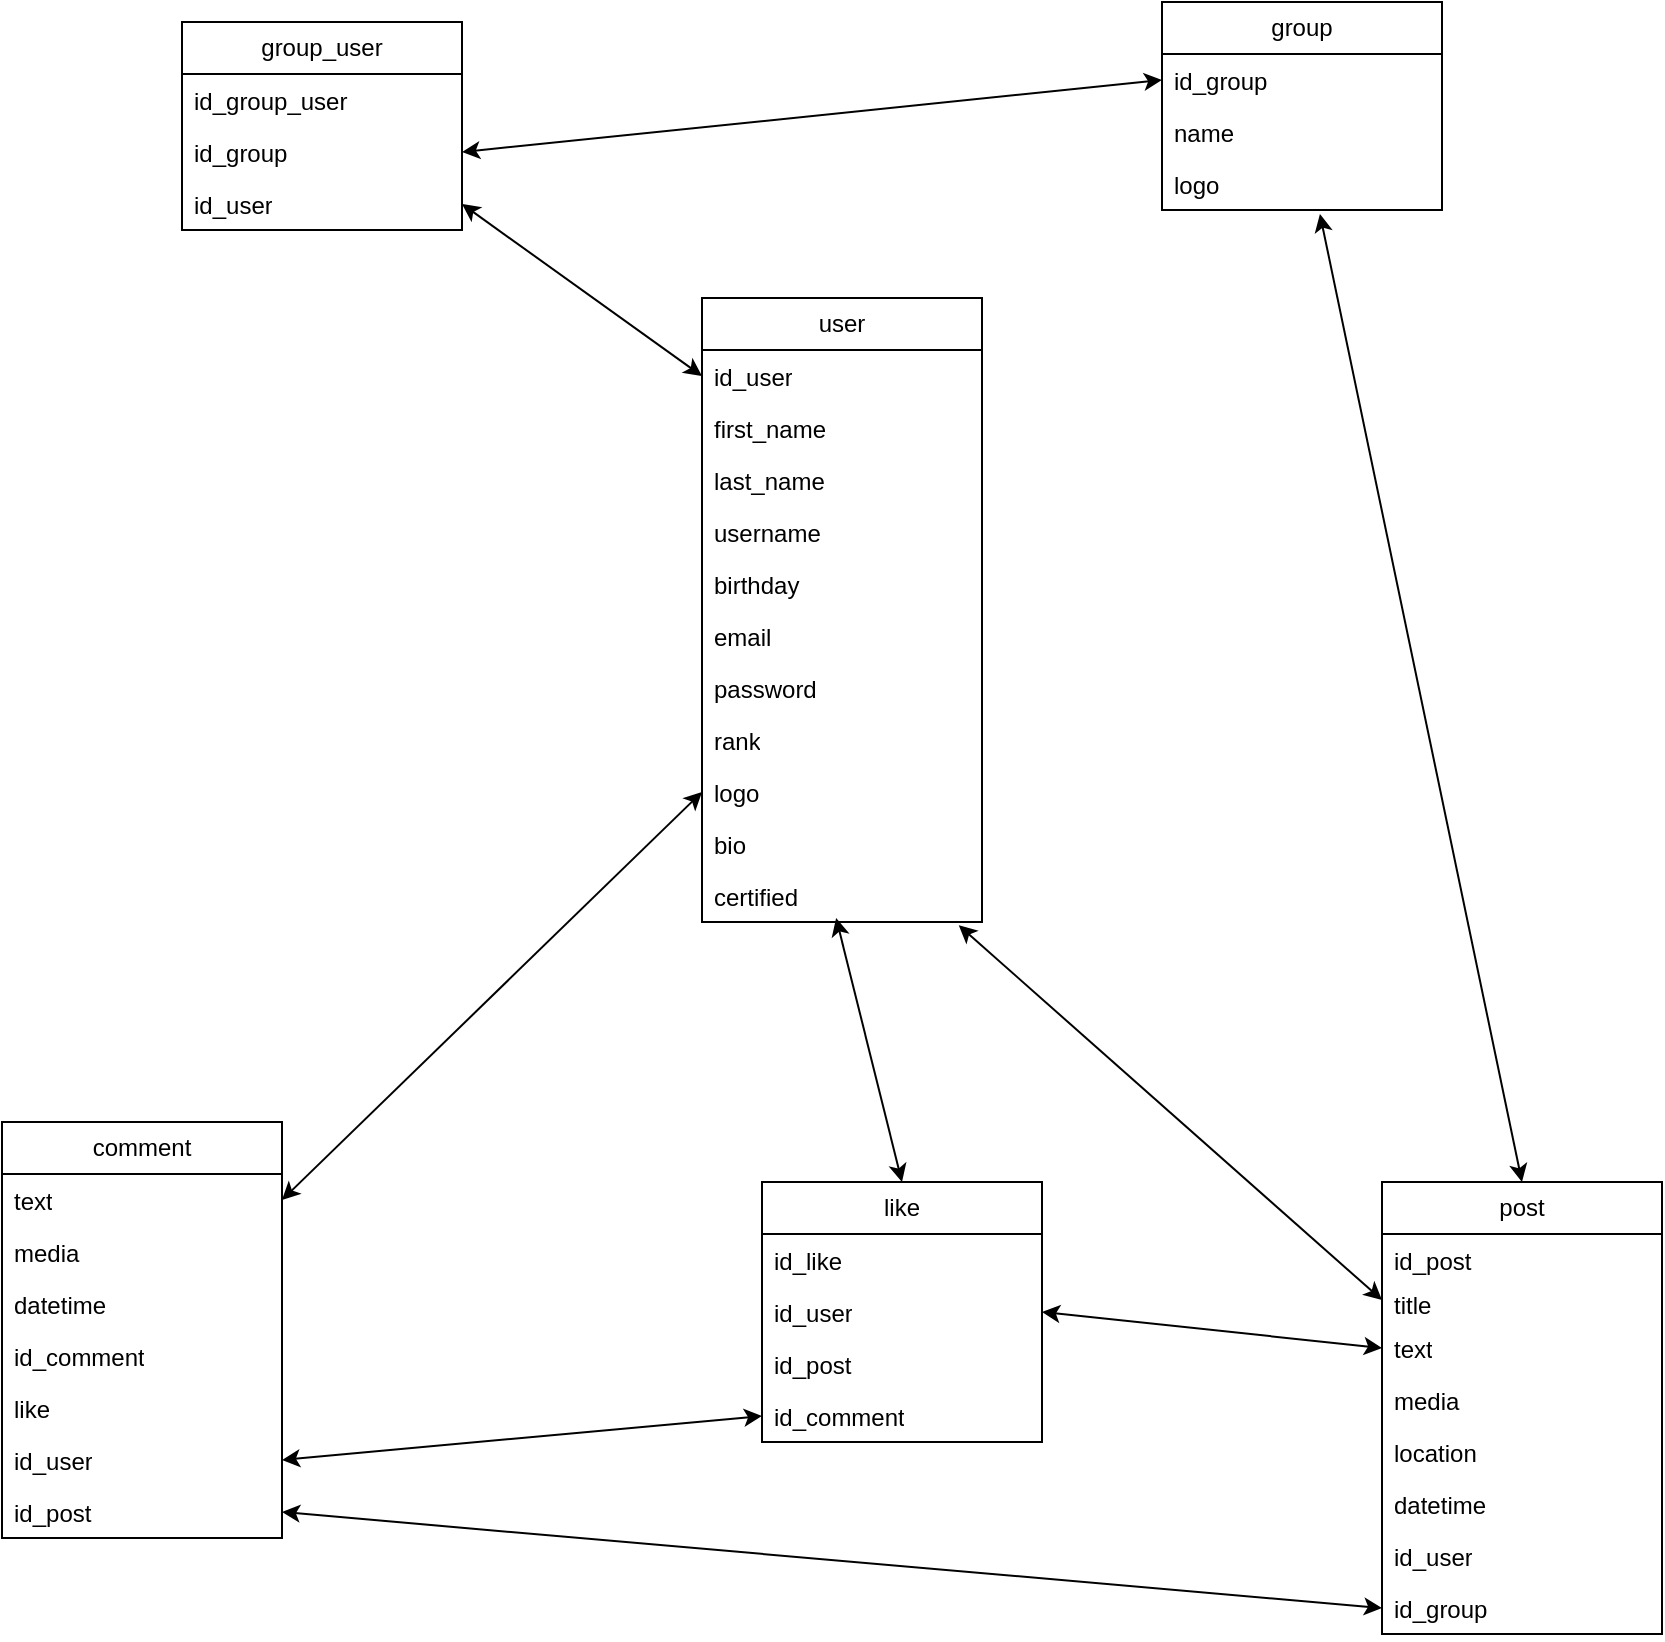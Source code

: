 <mxfile version="26.0.10">
  <diagram name="Page-1" id="H_2WNFqOCSld2I7UvC_A">
    <mxGraphModel dx="2100" dy="1060" grid="1" gridSize="10" guides="1" tooltips="1" connect="1" arrows="1" fold="1" page="1" pageScale="1" pageWidth="827" pageHeight="1169" math="0" shadow="0">
      <root>
        <mxCell id="0" />
        <mxCell id="1" parent="0" />
        <mxCell id="QpEzQxb3V1t7QSlUMxlw-1" value="user" style="swimlane;fontStyle=0;childLayout=stackLayout;horizontal=1;startSize=26;fillColor=none;horizontalStack=0;resizeParent=1;resizeParentMax=0;resizeLast=0;collapsible=1;marginBottom=0;whiteSpace=wrap;html=1;" parent="1" vertex="1">
          <mxGeometry x="360" y="218" width="140" height="312" as="geometry" />
        </mxCell>
        <mxCell id="QpEzQxb3V1t7QSlUMxlw-29" value="id_user" style="text;strokeColor=none;fillColor=none;align=left;verticalAlign=top;spacingLeft=4;spacingRight=4;overflow=hidden;rotatable=0;points=[[0,0.5],[1,0.5]];portConstraint=eastwest;whiteSpace=wrap;html=1;" parent="QpEzQxb3V1t7QSlUMxlw-1" vertex="1">
          <mxGeometry y="26" width="140" height="26" as="geometry" />
        </mxCell>
        <mxCell id="QpEzQxb3V1t7QSlUMxlw-2" value="first_name" style="text;strokeColor=none;fillColor=none;align=left;verticalAlign=top;spacingLeft=4;spacingRight=4;overflow=hidden;rotatable=0;points=[[0,0.5],[1,0.5]];portConstraint=eastwest;whiteSpace=wrap;html=1;" parent="QpEzQxb3V1t7QSlUMxlw-1" vertex="1">
          <mxGeometry y="52" width="140" height="26" as="geometry" />
        </mxCell>
        <mxCell id="QpEzQxb3V1t7QSlUMxlw-3" value="last_name" style="text;strokeColor=none;fillColor=none;align=left;verticalAlign=top;spacingLeft=4;spacingRight=4;overflow=hidden;rotatable=0;points=[[0,0.5],[1,0.5]];portConstraint=eastwest;whiteSpace=wrap;html=1;" parent="QpEzQxb3V1t7QSlUMxlw-1" vertex="1">
          <mxGeometry y="78" width="140" height="26" as="geometry" />
        </mxCell>
        <mxCell id="QpEzQxb3V1t7QSlUMxlw-18" value="username" style="text;strokeColor=none;fillColor=none;align=left;verticalAlign=top;spacingLeft=4;spacingRight=4;overflow=hidden;rotatable=0;points=[[0,0.5],[1,0.5]];portConstraint=eastwest;whiteSpace=wrap;html=1;" parent="QpEzQxb3V1t7QSlUMxlw-1" vertex="1">
          <mxGeometry y="104" width="140" height="26" as="geometry" />
        </mxCell>
        <mxCell id="QpEzQxb3V1t7QSlUMxlw-4" value="birthday" style="text;strokeColor=none;fillColor=none;align=left;verticalAlign=top;spacingLeft=4;spacingRight=4;overflow=hidden;rotatable=0;points=[[0,0.5],[1,0.5]];portConstraint=eastwest;whiteSpace=wrap;html=1;" parent="QpEzQxb3V1t7QSlUMxlw-1" vertex="1">
          <mxGeometry y="130" width="140" height="26" as="geometry" />
        </mxCell>
        <mxCell id="QpEzQxb3V1t7QSlUMxlw-13" value="email" style="text;strokeColor=none;fillColor=none;align=left;verticalAlign=top;spacingLeft=4;spacingRight=4;overflow=hidden;rotatable=0;points=[[0,0.5],[1,0.5]];portConstraint=eastwest;whiteSpace=wrap;html=1;" parent="QpEzQxb3V1t7QSlUMxlw-1" vertex="1">
          <mxGeometry y="156" width="140" height="26" as="geometry" />
        </mxCell>
        <mxCell id="QpEzQxb3V1t7QSlUMxlw-14" value="password" style="text;strokeColor=none;fillColor=none;align=left;verticalAlign=top;spacingLeft=4;spacingRight=4;overflow=hidden;rotatable=0;points=[[0,0.5],[1,0.5]];portConstraint=eastwest;whiteSpace=wrap;html=1;" parent="QpEzQxb3V1t7QSlUMxlw-1" vertex="1">
          <mxGeometry y="182" width="140" height="26" as="geometry" />
        </mxCell>
        <mxCell id="QpEzQxb3V1t7QSlUMxlw-15" value="rank" style="text;strokeColor=none;fillColor=none;align=left;verticalAlign=top;spacingLeft=4;spacingRight=4;overflow=hidden;rotatable=0;points=[[0,0.5],[1,0.5]];portConstraint=eastwest;whiteSpace=wrap;html=1;" parent="QpEzQxb3V1t7QSlUMxlw-1" vertex="1">
          <mxGeometry y="208" width="140" height="26" as="geometry" />
        </mxCell>
        <mxCell id="QpEzQxb3V1t7QSlUMxlw-52" value="logo" style="text;strokeColor=none;fillColor=none;align=left;verticalAlign=top;spacingLeft=4;spacingRight=4;overflow=hidden;rotatable=0;points=[[0,0.5],[1,0.5]];portConstraint=eastwest;whiteSpace=wrap;html=1;" parent="QpEzQxb3V1t7QSlUMxlw-1" vertex="1">
          <mxGeometry y="234" width="140" height="26" as="geometry" />
        </mxCell>
        <mxCell id="QpEzQxb3V1t7QSlUMxlw-53" value="bio" style="text;strokeColor=none;fillColor=none;align=left;verticalAlign=top;spacingLeft=4;spacingRight=4;overflow=hidden;rotatable=0;points=[[0,0.5],[1,0.5]];portConstraint=eastwest;whiteSpace=wrap;html=1;" parent="QpEzQxb3V1t7QSlUMxlw-1" vertex="1">
          <mxGeometry y="260" width="140" height="26" as="geometry" />
        </mxCell>
        <mxCell id="QpEzQxb3V1t7QSlUMxlw-55" value="certified" style="text;strokeColor=none;fillColor=none;align=left;verticalAlign=top;spacingLeft=4;spacingRight=4;overflow=hidden;rotatable=0;points=[[0,0.5],[1,0.5]];portConstraint=eastwest;whiteSpace=wrap;html=1;" parent="QpEzQxb3V1t7QSlUMxlw-1" vertex="1">
          <mxGeometry y="286" width="140" height="26" as="geometry" />
        </mxCell>
        <mxCell id="QpEzQxb3V1t7QSlUMxlw-5" value="post" style="swimlane;fontStyle=0;childLayout=stackLayout;horizontal=1;startSize=26;fillColor=none;horizontalStack=0;resizeParent=1;resizeParentMax=0;resizeLast=0;collapsible=1;marginBottom=0;whiteSpace=wrap;html=1;" parent="1" vertex="1">
          <mxGeometry x="700" y="660" width="140" height="226" as="geometry" />
        </mxCell>
        <mxCell id="QpEzQxb3V1t7QSlUMxlw-37" value="id_post" style="text;strokeColor=none;fillColor=none;align=left;verticalAlign=top;spacingLeft=4;spacingRight=4;overflow=hidden;rotatable=0;points=[[0,0.5],[1,0.5]];portConstraint=eastwest;whiteSpace=wrap;html=1;" parent="QpEzQxb3V1t7QSlUMxlw-5" vertex="1">
          <mxGeometry y="26" width="140" height="22" as="geometry" />
        </mxCell>
        <mxCell id="QpEzQxb3V1t7QSlUMxlw-6" value="title" style="text;strokeColor=none;fillColor=none;align=left;verticalAlign=top;spacingLeft=4;spacingRight=4;overflow=hidden;rotatable=0;points=[[0,0.5],[1,0.5]];portConstraint=eastwest;whiteSpace=wrap;html=1;" parent="QpEzQxb3V1t7QSlUMxlw-5" vertex="1">
          <mxGeometry y="48" width="140" height="22" as="geometry" />
        </mxCell>
        <mxCell id="QpEzQxb3V1t7QSlUMxlw-7" value="text" style="text;strokeColor=none;fillColor=none;align=left;verticalAlign=top;spacingLeft=4;spacingRight=4;overflow=hidden;rotatable=0;points=[[0,0.5],[1,0.5]];portConstraint=eastwest;whiteSpace=wrap;html=1;" parent="QpEzQxb3V1t7QSlUMxlw-5" vertex="1">
          <mxGeometry y="70" width="140" height="26" as="geometry" />
        </mxCell>
        <mxCell id="QpEzQxb3V1t7QSlUMxlw-8" value="media" style="text;strokeColor=none;fillColor=none;align=left;verticalAlign=top;spacingLeft=4;spacingRight=4;overflow=hidden;rotatable=0;points=[[0,0.5],[1,0.5]];portConstraint=eastwest;whiteSpace=wrap;html=1;" parent="QpEzQxb3V1t7QSlUMxlw-5" vertex="1">
          <mxGeometry y="96" width="140" height="26" as="geometry" />
        </mxCell>
        <mxCell id="QpEzQxb3V1t7QSlUMxlw-16" value="location" style="text;strokeColor=none;fillColor=none;align=left;verticalAlign=top;spacingLeft=4;spacingRight=4;overflow=hidden;rotatable=0;points=[[0,0.5],[1,0.5]];portConstraint=eastwest;whiteSpace=wrap;html=1;" parent="QpEzQxb3V1t7QSlUMxlw-5" vertex="1">
          <mxGeometry y="122" width="140" height="26" as="geometry" />
        </mxCell>
        <mxCell id="QpEzQxb3V1t7QSlUMxlw-38" value="datetime" style="text;strokeColor=none;fillColor=none;align=left;verticalAlign=top;spacingLeft=4;spacingRight=4;overflow=hidden;rotatable=0;points=[[0,0.5],[1,0.5]];portConstraint=eastwest;whiteSpace=wrap;html=1;" parent="QpEzQxb3V1t7QSlUMxlw-5" vertex="1">
          <mxGeometry y="148" width="140" height="26" as="geometry" />
        </mxCell>
        <mxCell id="QpEzQxb3V1t7QSlUMxlw-49" value="id_user" style="text;strokeColor=none;fillColor=none;align=left;verticalAlign=top;spacingLeft=4;spacingRight=4;overflow=hidden;rotatable=0;points=[[0,0.5],[1,0.5]];portConstraint=eastwest;whiteSpace=wrap;html=1;" parent="QpEzQxb3V1t7QSlUMxlw-5" vertex="1">
          <mxGeometry y="174" width="140" height="26" as="geometry" />
        </mxCell>
        <mxCell id="QpEzQxb3V1t7QSlUMxlw-56" value="id_group" style="text;strokeColor=none;fillColor=none;align=left;verticalAlign=top;spacingLeft=4;spacingRight=4;overflow=hidden;rotatable=0;points=[[0,0.5],[1,0.5]];portConstraint=eastwest;whiteSpace=wrap;html=1;" parent="QpEzQxb3V1t7QSlUMxlw-5" vertex="1">
          <mxGeometry y="200" width="140" height="26" as="geometry" />
        </mxCell>
        <mxCell id="QpEzQxb3V1t7QSlUMxlw-9" value="group" style="swimlane;fontStyle=0;childLayout=stackLayout;horizontal=1;startSize=26;fillColor=none;horizontalStack=0;resizeParent=1;resizeParentMax=0;resizeLast=0;collapsible=1;marginBottom=0;whiteSpace=wrap;html=1;" parent="1" vertex="1">
          <mxGeometry x="590" y="70" width="140" height="104" as="geometry" />
        </mxCell>
        <mxCell id="QpEzQxb3V1t7QSlUMxlw-28" value="id_group" style="text;strokeColor=none;fillColor=none;align=left;verticalAlign=top;spacingLeft=4;spacingRight=4;overflow=hidden;rotatable=0;points=[[0,0.5],[1,0.5]];portConstraint=eastwest;whiteSpace=wrap;html=1;" parent="QpEzQxb3V1t7QSlUMxlw-9" vertex="1">
          <mxGeometry y="26" width="140" height="26" as="geometry" />
        </mxCell>
        <mxCell id="QpEzQxb3V1t7QSlUMxlw-10" value="name" style="text;strokeColor=none;fillColor=none;align=left;verticalAlign=top;spacingLeft=4;spacingRight=4;overflow=hidden;rotatable=0;points=[[0,0.5],[1,0.5]];portConstraint=eastwest;whiteSpace=wrap;html=1;" parent="QpEzQxb3V1t7QSlUMxlw-9" vertex="1">
          <mxGeometry y="52" width="140" height="26" as="geometry" />
        </mxCell>
        <mxCell id="QpEzQxb3V1t7QSlUMxlw-51" value="logo" style="text;strokeColor=none;fillColor=none;align=left;verticalAlign=top;spacingLeft=4;spacingRight=4;overflow=hidden;rotatable=0;points=[[0,0.5],[1,0.5]];portConstraint=eastwest;whiteSpace=wrap;html=1;" parent="QpEzQxb3V1t7QSlUMxlw-9" vertex="1">
          <mxGeometry y="78" width="140" height="26" as="geometry" />
        </mxCell>
        <mxCell id="QpEzQxb3V1t7QSlUMxlw-24" value="group_user" style="swimlane;fontStyle=0;childLayout=stackLayout;horizontal=1;startSize=26;fillColor=none;horizontalStack=0;resizeParent=1;resizeParentMax=0;resizeLast=0;collapsible=1;marginBottom=0;whiteSpace=wrap;html=1;" parent="1" vertex="1">
          <mxGeometry x="100" y="80" width="140" height="104" as="geometry" />
        </mxCell>
        <mxCell id="QpEzQxb3V1t7QSlUMxlw-25" value="id_group_user" style="text;strokeColor=none;fillColor=none;align=left;verticalAlign=top;spacingLeft=4;spacingRight=4;overflow=hidden;rotatable=0;points=[[0,0.5],[1,0.5]];portConstraint=eastwest;whiteSpace=wrap;html=1;" parent="QpEzQxb3V1t7QSlUMxlw-24" vertex="1">
          <mxGeometry y="26" width="140" height="26" as="geometry" />
        </mxCell>
        <mxCell id="QpEzQxb3V1t7QSlUMxlw-26" value="id_group" style="text;strokeColor=none;fillColor=none;align=left;verticalAlign=top;spacingLeft=4;spacingRight=4;overflow=hidden;rotatable=0;points=[[0,0.5],[1,0.5]];portConstraint=eastwest;whiteSpace=wrap;html=1;" parent="QpEzQxb3V1t7QSlUMxlw-24" vertex="1">
          <mxGeometry y="52" width="140" height="26" as="geometry" />
        </mxCell>
        <mxCell id="QpEzQxb3V1t7QSlUMxlw-27" value="id_user" style="text;strokeColor=none;fillColor=none;align=left;verticalAlign=top;spacingLeft=4;spacingRight=4;overflow=hidden;rotatable=0;points=[[0,0.5],[1,0.5]];portConstraint=eastwest;whiteSpace=wrap;html=1;" parent="QpEzQxb3V1t7QSlUMxlw-24" vertex="1">
          <mxGeometry y="78" width="140" height="26" as="geometry" />
        </mxCell>
        <mxCell id="QpEzQxb3V1t7QSlUMxlw-30" value="comment" style="swimlane;fontStyle=0;childLayout=stackLayout;horizontal=1;startSize=26;fillColor=none;horizontalStack=0;resizeParent=1;resizeParentMax=0;resizeLast=0;collapsible=1;marginBottom=0;whiteSpace=wrap;html=1;" parent="1" vertex="1">
          <mxGeometry x="10" y="630" width="140" height="208" as="geometry" />
        </mxCell>
        <mxCell id="QpEzQxb3V1t7QSlUMxlw-35" value="text" style="text;strokeColor=none;fillColor=none;align=left;verticalAlign=top;spacingLeft=4;spacingRight=4;overflow=hidden;rotatable=0;points=[[0,0.5],[1,0.5]];portConstraint=eastwest;whiteSpace=wrap;html=1;" parent="QpEzQxb3V1t7QSlUMxlw-30" vertex="1">
          <mxGeometry y="26" width="140" height="26" as="geometry" />
        </mxCell>
        <mxCell id="QpEzQxb3V1t7QSlUMxlw-36" value="media" style="text;strokeColor=none;fillColor=none;align=left;verticalAlign=top;spacingLeft=4;spacingRight=4;overflow=hidden;rotatable=0;points=[[0,0.5],[1,0.5]];portConstraint=eastwest;whiteSpace=wrap;html=1;" parent="QpEzQxb3V1t7QSlUMxlw-30" vertex="1">
          <mxGeometry y="52" width="140" height="26" as="geometry" />
        </mxCell>
        <mxCell id="QpEzQxb3V1t7QSlUMxlw-39" value="datetime" style="text;strokeColor=none;fillColor=none;align=left;verticalAlign=top;spacingLeft=4;spacingRight=4;overflow=hidden;rotatable=0;points=[[0,0.5],[1,0.5]];portConstraint=eastwest;whiteSpace=wrap;html=1;" parent="QpEzQxb3V1t7QSlUMxlw-30" vertex="1">
          <mxGeometry y="78" width="140" height="26" as="geometry" />
        </mxCell>
        <mxCell id="QpEzQxb3V1t7QSlUMxlw-31" value="id_comment" style="text;strokeColor=none;fillColor=none;align=left;verticalAlign=top;spacingLeft=4;spacingRight=4;overflow=hidden;rotatable=0;points=[[0,0.5],[1,0.5]];portConstraint=eastwest;whiteSpace=wrap;html=1;" parent="QpEzQxb3V1t7QSlUMxlw-30" vertex="1">
          <mxGeometry y="104" width="140" height="26" as="geometry" />
        </mxCell>
        <mxCell id="QpEzQxb3V1t7QSlUMxlw-40" value="like" style="text;strokeColor=none;fillColor=none;align=left;verticalAlign=top;spacingLeft=4;spacingRight=4;overflow=hidden;rotatable=0;points=[[0,0.5],[1,0.5]];portConstraint=eastwest;whiteSpace=wrap;html=1;" parent="QpEzQxb3V1t7QSlUMxlw-30" vertex="1">
          <mxGeometry y="130" width="140" height="26" as="geometry" />
        </mxCell>
        <mxCell id="QpEzQxb3V1t7QSlUMxlw-32" value="id_user" style="text;strokeColor=none;fillColor=none;align=left;verticalAlign=top;spacingLeft=4;spacingRight=4;overflow=hidden;rotatable=0;points=[[0,0.5],[1,0.5]];portConstraint=eastwest;whiteSpace=wrap;html=1;" parent="QpEzQxb3V1t7QSlUMxlw-30" vertex="1">
          <mxGeometry y="156" width="140" height="26" as="geometry" />
        </mxCell>
        <mxCell id="QpEzQxb3V1t7QSlUMxlw-34" value="id_post" style="text;strokeColor=none;fillColor=none;align=left;verticalAlign=top;spacingLeft=4;spacingRight=4;overflow=hidden;rotatable=0;points=[[0,0.5],[1,0.5]];portConstraint=eastwest;whiteSpace=wrap;html=1;" parent="QpEzQxb3V1t7QSlUMxlw-30" vertex="1">
          <mxGeometry y="182" width="140" height="26" as="geometry" />
        </mxCell>
        <mxCell id="QpEzQxb3V1t7QSlUMxlw-42" value="like" style="swimlane;fontStyle=0;childLayout=stackLayout;horizontal=1;startSize=26;fillColor=none;horizontalStack=0;resizeParent=1;resizeParentMax=0;resizeLast=0;collapsible=1;marginBottom=0;whiteSpace=wrap;html=1;" parent="1" vertex="1">
          <mxGeometry x="390" y="660" width="140" height="130" as="geometry" />
        </mxCell>
        <mxCell id="QpEzQxb3V1t7QSlUMxlw-43" value="id_like" style="text;strokeColor=none;fillColor=none;align=left;verticalAlign=top;spacingLeft=4;spacingRight=4;overflow=hidden;rotatable=0;points=[[0,0.5],[1,0.5]];portConstraint=eastwest;whiteSpace=wrap;html=1;" parent="QpEzQxb3V1t7QSlUMxlw-42" vertex="1">
          <mxGeometry y="26" width="140" height="26" as="geometry" />
        </mxCell>
        <mxCell id="QpEzQxb3V1t7QSlUMxlw-44" value="id_user" style="text;strokeColor=none;fillColor=none;align=left;verticalAlign=top;spacingLeft=4;spacingRight=4;overflow=hidden;rotatable=0;points=[[0,0.5],[1,0.5]];portConstraint=eastwest;whiteSpace=wrap;html=1;" parent="QpEzQxb3V1t7QSlUMxlw-42" vertex="1">
          <mxGeometry y="52" width="140" height="26" as="geometry" />
        </mxCell>
        <mxCell id="QpEzQxb3V1t7QSlUMxlw-45" value="id_post" style="text;strokeColor=none;fillColor=none;align=left;verticalAlign=top;spacingLeft=4;spacingRight=4;overflow=hidden;rotatable=0;points=[[0,0.5],[1,0.5]];portConstraint=eastwest;whiteSpace=wrap;html=1;" parent="QpEzQxb3V1t7QSlUMxlw-42" vertex="1">
          <mxGeometry y="78" width="140" height="26" as="geometry" />
        </mxCell>
        <mxCell id="QpEzQxb3V1t7QSlUMxlw-46" value="id_comment" style="text;strokeColor=none;fillColor=none;align=left;verticalAlign=top;spacingLeft=4;spacingRight=4;overflow=hidden;rotatable=0;points=[[0,0.5],[1,0.5]];portConstraint=eastwest;whiteSpace=wrap;html=1;" parent="QpEzQxb3V1t7QSlUMxlw-42" vertex="1">
          <mxGeometry y="104" width="140" height="26" as="geometry" />
        </mxCell>
        <mxCell id="QpEzQxb3V1t7QSlUMxlw-58" value="" style="endArrow=classic;startArrow=classic;html=1;rounded=0;exitX=0;exitY=0.5;exitDx=0;exitDy=0;entryX=1;entryY=0.5;entryDx=0;entryDy=0;" parent="1" source="QpEzQxb3V1t7QSlUMxlw-29" target="QpEzQxb3V1t7QSlUMxlw-27" edge="1">
          <mxGeometry width="50" height="50" relative="1" as="geometry">
            <mxPoint x="390" y="320" as="sourcePoint" />
            <mxPoint x="440" y="270" as="targetPoint" />
          </mxGeometry>
        </mxCell>
        <mxCell id="QpEzQxb3V1t7QSlUMxlw-60" value="" style="endArrow=classic;startArrow=classic;html=1;rounded=0;exitX=1;exitY=0.5;exitDx=0;exitDy=0;entryX=0;entryY=0.5;entryDx=0;entryDy=0;" parent="1" source="QpEzQxb3V1t7QSlUMxlw-26" target="QpEzQxb3V1t7QSlUMxlw-28" edge="1">
          <mxGeometry width="50" height="50" relative="1" as="geometry">
            <mxPoint x="470" y="171" as="sourcePoint" />
            <mxPoint x="580" y="173" as="targetPoint" />
          </mxGeometry>
        </mxCell>
        <mxCell id="QpEzQxb3V1t7QSlUMxlw-61" value="" style="endArrow=classic;startArrow=classic;html=1;rounded=0;exitX=0.479;exitY=0.923;exitDx=0;exitDy=0;entryX=0.5;entryY=0;entryDx=0;entryDy=0;exitPerimeter=0;" parent="1" source="QpEzQxb3V1t7QSlUMxlw-55" target="QpEzQxb3V1t7QSlUMxlw-42" edge="1">
          <mxGeometry width="50" height="50" relative="1" as="geometry">
            <mxPoint x="220" y="300" as="sourcePoint" />
            <mxPoint x="350" y="300" as="targetPoint" />
          </mxGeometry>
        </mxCell>
        <mxCell id="QpEzQxb3V1t7QSlUMxlw-62" value="" style="endArrow=classic;startArrow=classic;html=1;rounded=0;exitX=0;exitY=0.5;exitDx=0;exitDy=0;entryX=1;entryY=0.5;entryDx=0;entryDy=0;" parent="1" source="QpEzQxb3V1t7QSlUMxlw-52" target="QpEzQxb3V1t7QSlUMxlw-35" edge="1">
          <mxGeometry width="50" height="50" relative="1" as="geometry">
            <mxPoint x="160" y="352" as="sourcePoint" />
            <mxPoint x="560" y="397" as="targetPoint" />
          </mxGeometry>
        </mxCell>
        <mxCell id="QpEzQxb3V1t7QSlUMxlw-63" value="" style="endArrow=classic;startArrow=classic;html=1;rounded=0;exitX=0;exitY=0.5;exitDx=0;exitDy=0;entryX=1;entryY=0.5;entryDx=0;entryDy=0;" parent="1" source="QpEzQxb3V1t7QSlUMxlw-46" target="QpEzQxb3V1t7QSlUMxlw-32" edge="1">
          <mxGeometry width="50" height="50" relative="1" as="geometry">
            <mxPoint x="400" y="340" as="sourcePoint" />
            <mxPoint x="514" y="547" as="targetPoint" />
          </mxGeometry>
        </mxCell>
        <mxCell id="QpEzQxb3V1t7QSlUMxlw-64" value="" style="endArrow=classic;startArrow=classic;html=1;rounded=0;exitX=1;exitY=0.5;exitDx=0;exitDy=0;entryX=0;entryY=0.5;entryDx=0;entryDy=0;" parent="1" source="QpEzQxb3V1t7QSlUMxlw-34" target="QpEzQxb3V1t7QSlUMxlw-56" edge="1">
          <mxGeometry width="50" height="50" relative="1" as="geometry">
            <mxPoint x="310" y="575.5" as="sourcePoint" />
            <mxPoint x="570" y="610.5" as="targetPoint" />
          </mxGeometry>
        </mxCell>
        <mxCell id="QpEzQxb3V1t7QSlUMxlw-65" value="" style="endArrow=classic;startArrow=classic;html=1;rounded=0;exitX=0.564;exitY=1.077;exitDx=0;exitDy=0;exitPerimeter=0;entryX=0.5;entryY=0;entryDx=0;entryDy=0;" parent="1" source="QpEzQxb3V1t7QSlUMxlw-51" target="QpEzQxb3V1t7QSlUMxlw-5" edge="1">
          <mxGeometry width="50" height="50" relative="1" as="geometry">
            <mxPoint x="830" y="426" as="sourcePoint" />
            <mxPoint x="710" y="697" as="targetPoint" />
          </mxGeometry>
        </mxCell>
        <mxCell id="QpEzQxb3V1t7QSlUMxlw-66" value="" style="endArrow=classic;startArrow=classic;html=1;rounded=0;exitX=1;exitY=0.5;exitDx=0;exitDy=0;entryX=0;entryY=0.5;entryDx=0;entryDy=0;" parent="1" source="QpEzQxb3V1t7QSlUMxlw-44" target="QpEzQxb3V1t7QSlUMxlw-7" edge="1">
          <mxGeometry width="50" height="50" relative="1" as="geometry">
            <mxPoint x="480" y="360" as="sourcePoint" />
            <mxPoint x="620" y="480" as="targetPoint" />
          </mxGeometry>
        </mxCell>
        <mxCell id="QpEzQxb3V1t7QSlUMxlw-67" value="" style="endArrow=classic;startArrow=classic;html=1;rounded=0;exitX=0.917;exitY=1.064;exitDx=0;exitDy=0;entryX=0;entryY=0.5;entryDx=0;entryDy=0;exitPerimeter=0;" parent="1" source="QpEzQxb3V1t7QSlUMxlw-55" target="QpEzQxb3V1t7QSlUMxlw-6" edge="1">
          <mxGeometry width="50" height="50" relative="1" as="geometry">
            <mxPoint x="610" y="410" as="sourcePoint" />
            <mxPoint x="490" y="681" as="targetPoint" />
          </mxGeometry>
        </mxCell>
      </root>
    </mxGraphModel>
  </diagram>
</mxfile>
